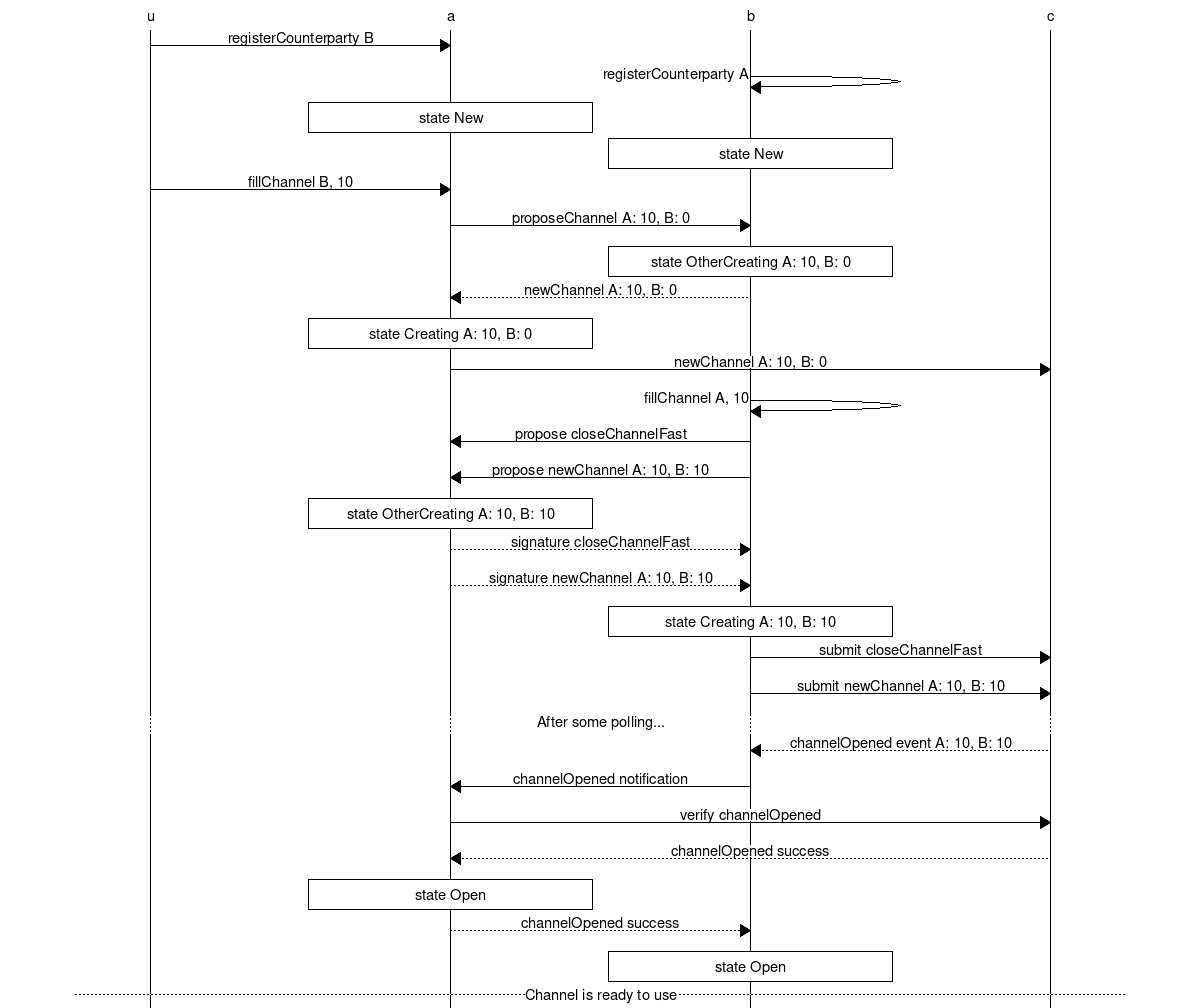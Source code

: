 // command to render: mscgen -Tsvg -o simultaneous_opening.svg simultaneous_opening.msc
msc {
  hscale = "2";
  u,a,b,c;

  u=>a [label="registerCounterparty B"];
  b=>b [label="registerCounterparty A"];
  a box a [label="state New"];
  b box b [label="state New"];
  u=>a [label="fillChannel B, 10"];
  a=>b [label="proposeChannel A: 10, B: 0"];
  b box b [label="state OtherCreating A: 10, B: 0"];
  a<<b [label="newChannel A: 10, B: 0"];
  a box a [label="state Creating A: 10, B: 0"];
  a=>c [label="newChannel A: 10, B: 0"];



  b=>b [label="fillChannel A, 10"];
  a<=b [label="propose closeChannelFast"];
  a<=b [label="propose newChannel A: 10, B: 10"];
  a box a [label="state OtherCreating A: 10, B: 10"];
  a>>b [label="signature closeChannelFast"];
  a>>b [label="signature newChannel A: 10, B: 10"];
  b box b [label="state Creating A: 10, B: 10"];
  b=>c [ label="submit closeChannelFast"];
  b=>c [label="submit newChannel A: 10, B: 10"];



  ...  [ label = "After some polling..." ];
  b<<c [label="channelOpened event A: 10, B: 10"];
  a<=b [label="channelOpened notification"];
  a=>c [label="verify channelOpened"];
  a<<c [label="channelOpened success"];
  a box a [label="state Open"];
  a>>b [label="channelOpened success"];
  b box b [label="state Open"];
  ---  [ label = "Channel is ready to use" ];
}